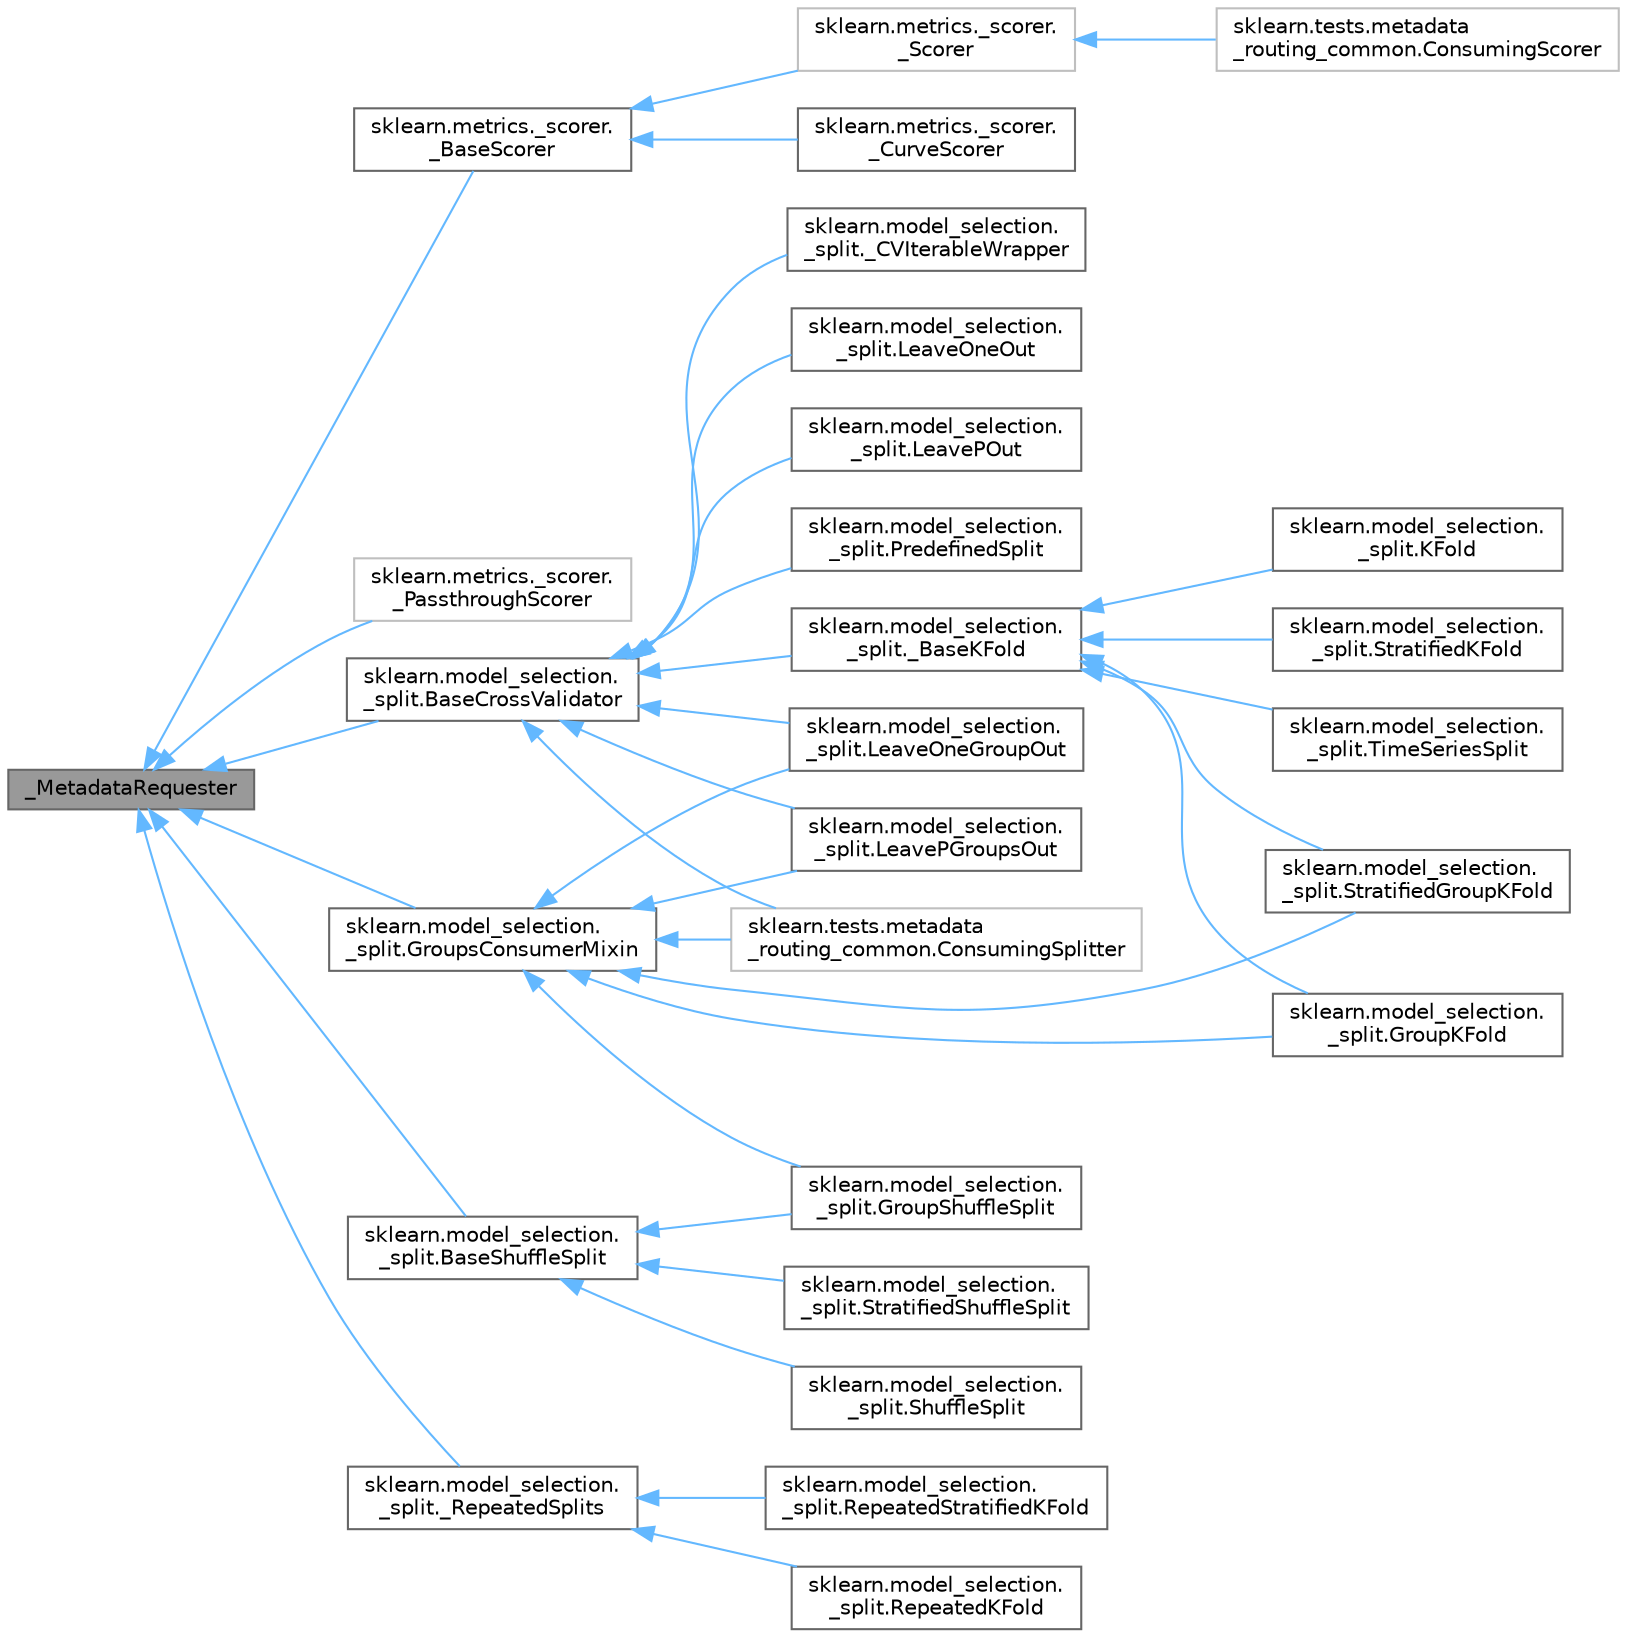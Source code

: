 digraph "_MetadataRequester"
{
 // LATEX_PDF_SIZE
  bgcolor="transparent";
  edge [fontname=Helvetica,fontsize=10,labelfontname=Helvetica,labelfontsize=10];
  node [fontname=Helvetica,fontsize=10,shape=box,height=0.2,width=0.4];
  rankdir="LR";
  Node1 [id="Node000001",label="_MetadataRequester",height=0.2,width=0.4,color="gray40", fillcolor="grey60", style="filled", fontcolor="black",tooltip=" "];
  Node1 -> Node2 [id="edge34_Node000001_Node000002",dir="back",color="steelblue1",style="solid",tooltip=" "];
  Node2 [id="Node000002",label="sklearn.metrics._scorer.\l_BaseScorer",height=0.2,width=0.4,color="gray40", fillcolor="white", style="filled",URL="$d2/db8/classsklearn_1_1metrics_1_1__scorer_1_1__BaseScorer.html",tooltip=" "];
  Node2 -> Node3 [id="edge35_Node000002_Node000003",dir="back",color="steelblue1",style="solid",tooltip=" "];
  Node3 [id="Node000003",label="sklearn.metrics._scorer.\l_CurveScorer",height=0.2,width=0.4,color="gray40", fillcolor="white", style="filled",URL="$d6/dd3/classsklearn_1_1metrics_1_1__scorer_1_1__CurveScorer.html",tooltip=" "];
  Node2 -> Node4 [id="edge36_Node000002_Node000004",dir="back",color="steelblue1",style="solid",tooltip=" "];
  Node4 [id="Node000004",label="sklearn.metrics._scorer.\l_Scorer",height=0.2,width=0.4,color="grey75", fillcolor="white", style="filled",URL="$db/da7/classsklearn_1_1metrics_1_1__scorer_1_1__Scorer.html",tooltip=" "];
  Node4 -> Node5 [id="edge37_Node000004_Node000005",dir="back",color="steelblue1",style="solid",tooltip=" "];
  Node5 [id="Node000005",label="sklearn.tests.metadata\l_routing_common.ConsumingScorer",height=0.2,width=0.4,color="grey75", fillcolor="white", style="filled",URL="$d0/dba/classsklearn_1_1tests_1_1metadata__routing__common_1_1ConsumingScorer.html",tooltip=" "];
  Node1 -> Node6 [id="edge38_Node000001_Node000006",dir="back",color="steelblue1",style="solid",tooltip=" "];
  Node6 [id="Node000006",label="sklearn.metrics._scorer.\l_PassthroughScorer",height=0.2,width=0.4,color="grey75", fillcolor="white", style="filled",URL="$dc/d8c/classsklearn_1_1metrics_1_1__scorer_1_1__PassthroughScorer.html",tooltip=" "];
  Node1 -> Node7 [id="edge39_Node000001_Node000007",dir="back",color="steelblue1",style="solid",tooltip=" "];
  Node7 [id="Node000007",label="sklearn.model_selection.\l_split.BaseCrossValidator",height=0.2,width=0.4,color="gray40", fillcolor="white", style="filled",URL="$d5/ded/classsklearn_1_1model__selection_1_1__split_1_1BaseCrossValidator.html",tooltip=" "];
  Node7 -> Node8 [id="edge40_Node000007_Node000008",dir="back",color="steelblue1",style="solid",tooltip=" "];
  Node8 [id="Node000008",label="sklearn.model_selection.\l_split.LeaveOneGroupOut",height=0.2,width=0.4,color="gray40", fillcolor="white", style="filled",URL="$da/d8c/classsklearn_1_1model__selection_1_1__split_1_1LeaveOneGroupOut.html",tooltip=" "];
  Node7 -> Node9 [id="edge41_Node000007_Node000009",dir="back",color="steelblue1",style="solid",tooltip=" "];
  Node9 [id="Node000009",label="sklearn.model_selection.\l_split.LeaveOneOut",height=0.2,width=0.4,color="gray40", fillcolor="white", style="filled",URL="$da/dcf/classsklearn_1_1model__selection_1_1__split_1_1LeaveOneOut.html",tooltip=" "];
  Node7 -> Node10 [id="edge42_Node000007_Node000010",dir="back",color="steelblue1",style="solid",tooltip=" "];
  Node10 [id="Node000010",label="sklearn.model_selection.\l_split.LeavePGroupsOut",height=0.2,width=0.4,color="gray40", fillcolor="white", style="filled",URL="$de/d86/classsklearn_1_1model__selection_1_1__split_1_1LeavePGroupsOut.html",tooltip=" "];
  Node7 -> Node11 [id="edge43_Node000007_Node000011",dir="back",color="steelblue1",style="solid",tooltip=" "];
  Node11 [id="Node000011",label="sklearn.model_selection.\l_split.LeavePOut",height=0.2,width=0.4,color="gray40", fillcolor="white", style="filled",URL="$d4/d2a/classsklearn_1_1model__selection_1_1__split_1_1LeavePOut.html",tooltip=" "];
  Node7 -> Node12 [id="edge44_Node000007_Node000012",dir="back",color="steelblue1",style="solid",tooltip=" "];
  Node12 [id="Node000012",label="sklearn.model_selection.\l_split.PredefinedSplit",height=0.2,width=0.4,color="gray40", fillcolor="white", style="filled",URL="$d4/d57/classsklearn_1_1model__selection_1_1__split_1_1PredefinedSplit.html",tooltip=" "];
  Node7 -> Node13 [id="edge45_Node000007_Node000013",dir="back",color="steelblue1",style="solid",tooltip=" "];
  Node13 [id="Node000013",label="sklearn.model_selection.\l_split._BaseKFold",height=0.2,width=0.4,color="gray40", fillcolor="white", style="filled",URL="$df/d85/classsklearn_1_1model__selection_1_1__split_1_1__BaseKFold.html",tooltip=" "];
  Node13 -> Node14 [id="edge46_Node000013_Node000014",dir="back",color="steelblue1",style="solid",tooltip=" "];
  Node14 [id="Node000014",label="sklearn.model_selection.\l_split.GroupKFold",height=0.2,width=0.4,color="gray40", fillcolor="white", style="filled",URL="$d2/d39/classsklearn_1_1model__selection_1_1__split_1_1GroupKFold.html",tooltip=" "];
  Node13 -> Node15 [id="edge47_Node000013_Node000015",dir="back",color="steelblue1",style="solid",tooltip=" "];
  Node15 [id="Node000015",label="sklearn.model_selection.\l_split.KFold",height=0.2,width=0.4,color="gray40", fillcolor="white", style="filled",URL="$d0/dfb/classsklearn_1_1model__selection_1_1__split_1_1KFold.html",tooltip=" "];
  Node13 -> Node16 [id="edge48_Node000013_Node000016",dir="back",color="steelblue1",style="solid",tooltip=" "];
  Node16 [id="Node000016",label="sklearn.model_selection.\l_split.StratifiedGroupKFold",height=0.2,width=0.4,color="gray40", fillcolor="white", style="filled",URL="$d3/dc5/classsklearn_1_1model__selection_1_1__split_1_1StratifiedGroupKFold.html",tooltip=" "];
  Node13 -> Node17 [id="edge49_Node000013_Node000017",dir="back",color="steelblue1",style="solid",tooltip=" "];
  Node17 [id="Node000017",label="sklearn.model_selection.\l_split.StratifiedKFold",height=0.2,width=0.4,color="gray40", fillcolor="white", style="filled",URL="$dc/dc7/classsklearn_1_1model__selection_1_1__split_1_1StratifiedKFold.html",tooltip=" "];
  Node13 -> Node18 [id="edge50_Node000013_Node000018",dir="back",color="steelblue1",style="solid",tooltip=" "];
  Node18 [id="Node000018",label="sklearn.model_selection.\l_split.TimeSeriesSplit",height=0.2,width=0.4,color="gray40", fillcolor="white", style="filled",URL="$da/db6/classsklearn_1_1model__selection_1_1__split_1_1TimeSeriesSplit.html",tooltip=" "];
  Node7 -> Node19 [id="edge51_Node000007_Node000019",dir="back",color="steelblue1",style="solid",tooltip=" "];
  Node19 [id="Node000019",label="sklearn.model_selection.\l_split._CVIterableWrapper",height=0.2,width=0.4,color="gray40", fillcolor="white", style="filled",URL="$df/d3b/classsklearn_1_1model__selection_1_1__split_1_1__CVIterableWrapper.html",tooltip=" "];
  Node7 -> Node20 [id="edge52_Node000007_Node000020",dir="back",color="steelblue1",style="solid",tooltip=" "];
  Node20 [id="Node000020",label="sklearn.tests.metadata\l_routing_common.ConsumingSplitter",height=0.2,width=0.4,color="grey75", fillcolor="white", style="filled",URL="$d9/d1b/classsklearn_1_1tests_1_1metadata__routing__common_1_1ConsumingSplitter.html",tooltip=" "];
  Node1 -> Node21 [id="edge53_Node000001_Node000021",dir="back",color="steelblue1",style="solid",tooltip=" "];
  Node21 [id="Node000021",label="sklearn.model_selection.\l_split.BaseShuffleSplit",height=0.2,width=0.4,color="gray40", fillcolor="white", style="filled",URL="$d1/dfd/classsklearn_1_1model__selection_1_1__split_1_1BaseShuffleSplit.html",tooltip=" "];
  Node21 -> Node22 [id="edge54_Node000021_Node000022",dir="back",color="steelblue1",style="solid",tooltip=" "];
  Node22 [id="Node000022",label="sklearn.model_selection.\l_split.GroupShuffleSplit",height=0.2,width=0.4,color="gray40", fillcolor="white", style="filled",URL="$dc/dbf/classsklearn_1_1model__selection_1_1__split_1_1GroupShuffleSplit.html",tooltip=" "];
  Node21 -> Node23 [id="edge55_Node000021_Node000023",dir="back",color="steelblue1",style="solid",tooltip=" "];
  Node23 [id="Node000023",label="sklearn.model_selection.\l_split.ShuffleSplit",height=0.2,width=0.4,color="gray40", fillcolor="white", style="filled",URL="$d0/d00/classsklearn_1_1model__selection_1_1__split_1_1ShuffleSplit.html",tooltip=" "];
  Node21 -> Node24 [id="edge56_Node000021_Node000024",dir="back",color="steelblue1",style="solid",tooltip=" "];
  Node24 [id="Node000024",label="sklearn.model_selection.\l_split.StratifiedShuffleSplit",height=0.2,width=0.4,color="gray40", fillcolor="white", style="filled",URL="$d7/d74/classsklearn_1_1model__selection_1_1__split_1_1StratifiedShuffleSplit.html",tooltip=" "];
  Node1 -> Node25 [id="edge57_Node000001_Node000025",dir="back",color="steelblue1",style="solid",tooltip=" "];
  Node25 [id="Node000025",label="sklearn.model_selection.\l_split.GroupsConsumerMixin",height=0.2,width=0.4,color="gray40", fillcolor="white", style="filled",URL="$d1/d56/classsklearn_1_1model__selection_1_1__split_1_1GroupsConsumerMixin.html",tooltip=" "];
  Node25 -> Node14 [id="edge58_Node000025_Node000014",dir="back",color="steelblue1",style="solid",tooltip=" "];
  Node25 -> Node22 [id="edge59_Node000025_Node000022",dir="back",color="steelblue1",style="solid",tooltip=" "];
  Node25 -> Node8 [id="edge60_Node000025_Node000008",dir="back",color="steelblue1",style="solid",tooltip=" "];
  Node25 -> Node10 [id="edge61_Node000025_Node000010",dir="back",color="steelblue1",style="solid",tooltip=" "];
  Node25 -> Node16 [id="edge62_Node000025_Node000016",dir="back",color="steelblue1",style="solid",tooltip=" "];
  Node25 -> Node20 [id="edge63_Node000025_Node000020",dir="back",color="steelblue1",style="solid",tooltip=" "];
  Node1 -> Node26 [id="edge64_Node000001_Node000026",dir="back",color="steelblue1",style="solid",tooltip=" "];
  Node26 [id="Node000026",label="sklearn.model_selection.\l_split._RepeatedSplits",height=0.2,width=0.4,color="gray40", fillcolor="white", style="filled",URL="$de/d91/classsklearn_1_1model__selection_1_1__split_1_1__RepeatedSplits.html",tooltip=" "];
  Node26 -> Node27 [id="edge65_Node000026_Node000027",dir="back",color="steelblue1",style="solid",tooltip=" "];
  Node27 [id="Node000027",label="sklearn.model_selection.\l_split.RepeatedKFold",height=0.2,width=0.4,color="gray40", fillcolor="white", style="filled",URL="$d5/d6c/classsklearn_1_1model__selection_1_1__split_1_1RepeatedKFold.html",tooltip=" "];
  Node26 -> Node28 [id="edge66_Node000026_Node000028",dir="back",color="steelblue1",style="solid",tooltip=" "];
  Node28 [id="Node000028",label="sklearn.model_selection.\l_split.RepeatedStratifiedKFold",height=0.2,width=0.4,color="gray40", fillcolor="white", style="filled",URL="$dd/def/classsklearn_1_1model__selection_1_1__split_1_1RepeatedStratifiedKFold.html",tooltip=" "];
}
